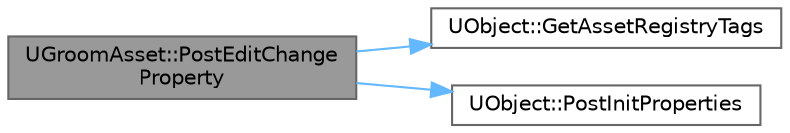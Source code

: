 digraph "UGroomAsset::PostEditChangeProperty"
{
 // INTERACTIVE_SVG=YES
 // LATEX_PDF_SIZE
  bgcolor="transparent";
  edge [fontname=Helvetica,fontsize=10,labelfontname=Helvetica,labelfontsize=10];
  node [fontname=Helvetica,fontsize=10,shape=box,height=0.2,width=0.4];
  rankdir="LR";
  Node1 [id="Node000001",label="UGroomAsset::PostEditChange\lProperty",height=0.2,width=0.4,color="gray40", fillcolor="grey60", style="filled", fontcolor="black",tooltip="Called when a property on this object has been modified externally."];
  Node1 -> Node2 [id="edge1_Node000001_Node000002",color="steelblue1",style="solid",tooltip=" "];
  Node2 [id="Node000002",label="UObject::GetAssetRegistryTags",height=0.2,width=0.4,color="grey40", fillcolor="white", style="filled",URL="$df/def/classUObject.html#a653327c2f11f4e942f76c44c71441ec6",tooltip="Gathers a list of asset registry searchable tags which are name/value pairs with some type informatio..."];
  Node1 -> Node3 [id="edge2_Node000001_Node000003",color="steelblue1",style="solid",tooltip=" "];
  Node3 [id="Node000003",label="UObject::PostInitProperties",height=0.2,width=0.4,color="grey40", fillcolor="white", style="filled",URL="$df/def/classUObject.html#a599b07310870ea60eeb57d4edbeca668",tooltip="Called after the C++ constructor and after the properties have been initialized, including those load..."];
}
